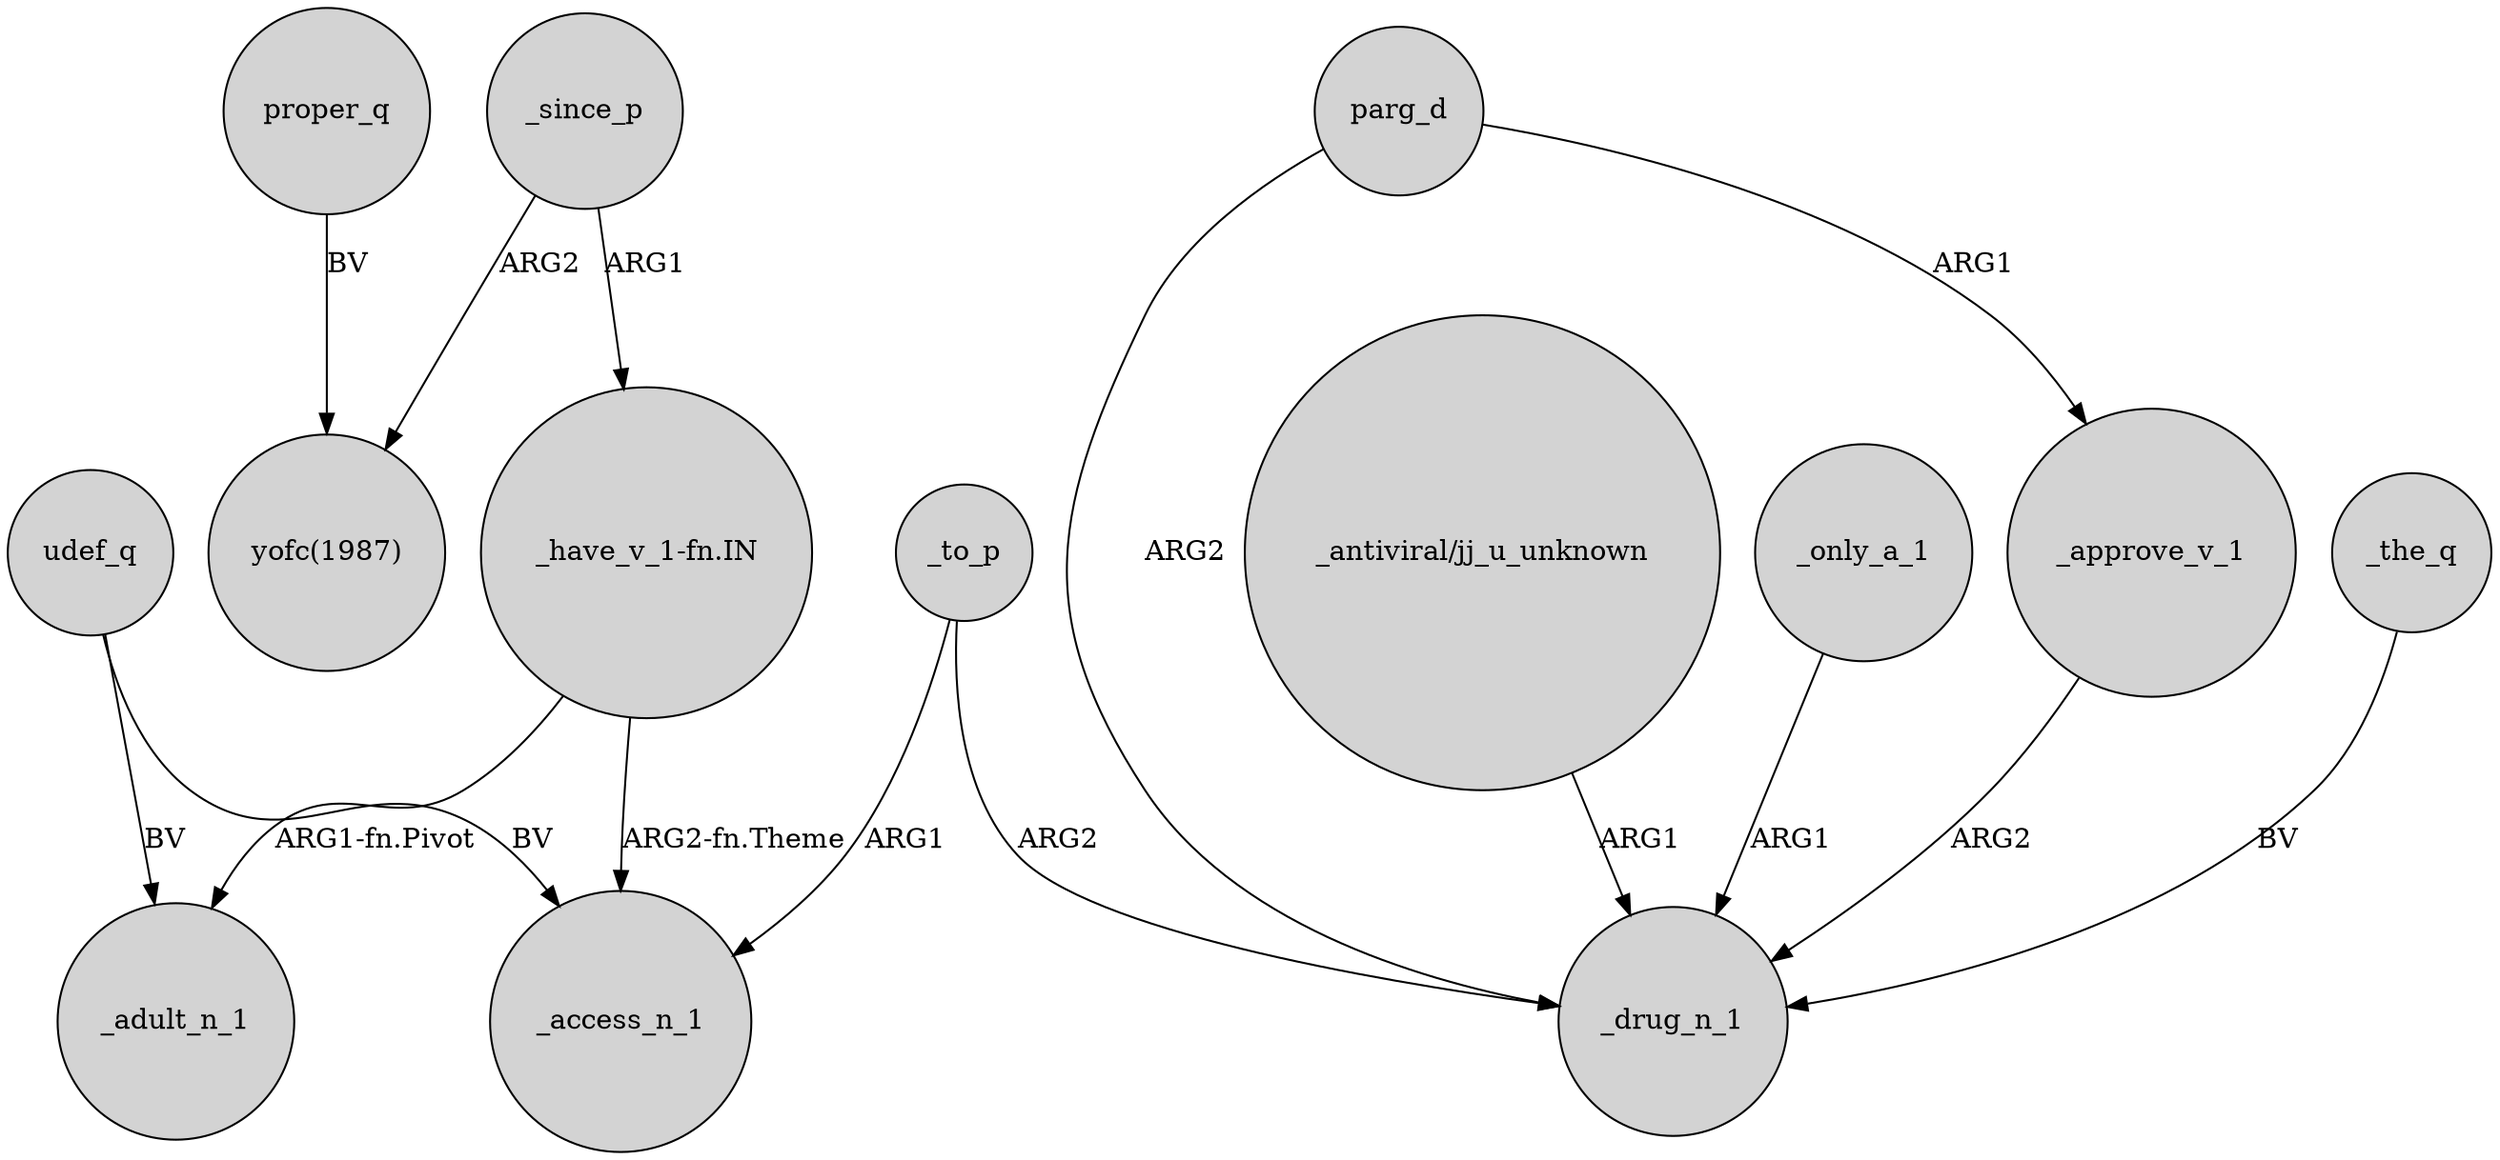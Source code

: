 digraph {
	node [shape=circle style=filled]
	_since_p -> "yofc(1987)" [label=ARG2]
	proper_q -> "yofc(1987)" [label=BV]
	_to_p -> _access_n_1 [label=ARG1]
	_to_p -> _drug_n_1 [label=ARG2]
	_the_q -> _drug_n_1 [label=BV]
	parg_d -> _drug_n_1 [label=ARG2]
	"_antiviral/jj_u_unknown" -> _drug_n_1 [label=ARG1]
	_only_a_1 -> _drug_n_1 [label=ARG1]
	"_have_v_1-fn.IN" -> _access_n_1 [label="ARG2-fn.Theme"]
	parg_d -> _approve_v_1 [label=ARG1]
	udef_q -> _adult_n_1 [label=BV]
	"_have_v_1-fn.IN" -> _adult_n_1 [label="ARG1-fn.Pivot"]
	udef_q -> _access_n_1 [label=BV]
	_approve_v_1 -> _drug_n_1 [label=ARG2]
	_since_p -> "_have_v_1-fn.IN" [label=ARG1]
}
